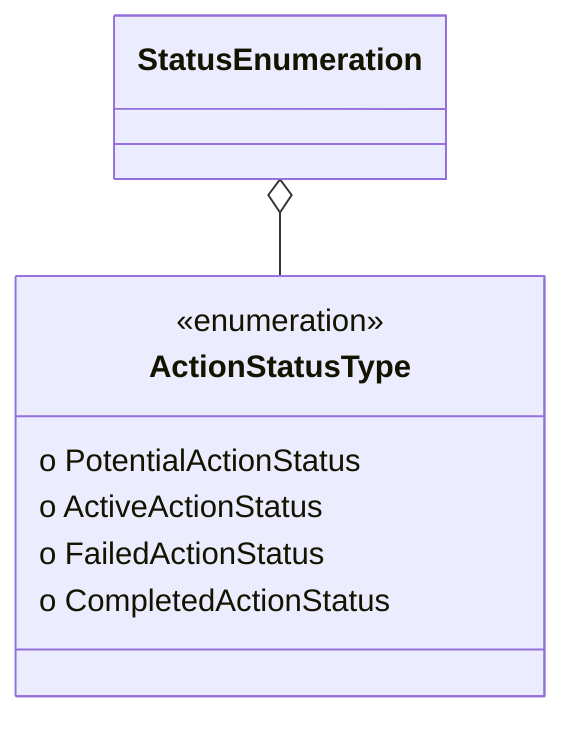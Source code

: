 classDiagram
StatusEnumeration o-- ActionStatusType
  class ActionStatusType {
<<enumeration>>
  o PotentialActionStatus
  o ActiveActionStatus
  o FailedActionStatus
  o CompletedActionStatus
}
